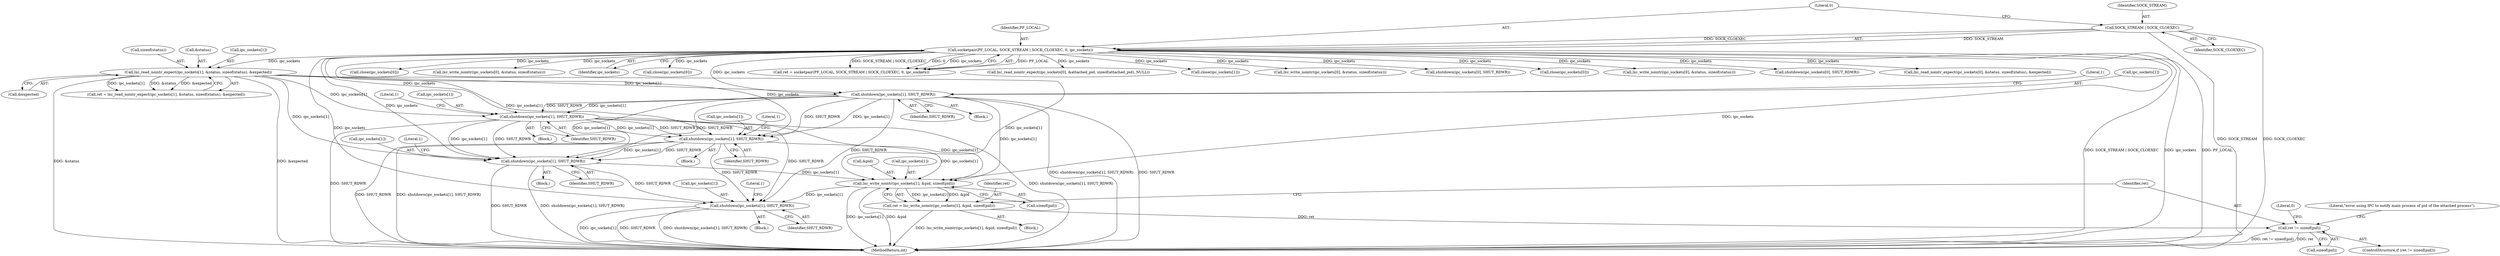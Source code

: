 digraph "0_lxc_5c3fcae78b63ac9dd56e36075903921bd9461f9e_0@API" {
"1000632" [label="(Call,lxc_write_nointr(ipc_sockets[1], &pid, sizeof(pid)))"];
"1000622" [label="(Call,shutdown(ipc_sockets[1], SHUT_RDWR))"];
"1000257" [label="(Call,socketpair(PF_LOCAL, SOCK_STREAM | SOCK_CLOEXEC, 0, ipc_sockets))"];
"1000259" [label="(Call,SOCK_STREAM | SOCK_CLOEXEC)"];
"1000511" [label="(Call,lxc_read_nointr_expect(ipc_sockets[1], &status, sizeof(status), &expected))"];
"1000572" [label="(Call,shutdown(ipc_sockets[1], SHUT_RDWR))"];
"1000528" [label="(Call,shutdown(ipc_sockets[1], SHUT_RDWR))"];
"1000550" [label="(Call,shutdown(ipc_sockets[1], SHUT_RDWR))"];
"1000630" [label="(Call,ret = lxc_write_nointr(ipc_sockets[1], &pid, sizeof(pid)))"];
"1000641" [label="(Call,ret != sizeof(pid))"];
"1000648" [label="(Call,shutdown(ipc_sockets[1], SHUT_RDWR))"];
"1000498" [label="(Call,close(ipc_sockets[0]))"];
"1000576" [label="(Identifier,SHUT_RDWR)"];
"1000547" [label="(Block,)"];
"1000258" [label="(Identifier,PF_LOCAL)"];
"1000642" [label="(Identifier,ret)"];
"1000444" [label="(Call,lxc_write_nointr(ipc_sockets[0], &status, sizeof(status)))"];
"1000622" [label="(Call,shutdown(ipc_sockets[1], SHUT_RDWR))"];
"1000263" [label="(Identifier,ipc_sockets)"];
"1000638" [label="(Call,sizeof(pid))"];
"1000550" [label="(Call,shutdown(ipc_sockets[1], SHUT_RDWR))"];
"1000636" [label="(Call,&pid)"];
"1000623" [label="(Call,ipc_sockets[1])"];
"1000512" [label="(Call,ipc_sockets[1])"];
"1000579" [label="(Literal,1)"];
"1000483" [label="(Call,close(ipc_sockets[0]))"];
"1000658" [label="(MethodReturn,int)"];
"1000572" [label="(Call,shutdown(ipc_sockets[1], SHUT_RDWR))"];
"1000255" [label="(Call,ret = socketpair(PF_LOCAL, SOCK_STREAM | SOCK_CLOEXEC, 0, ipc_sockets))"];
"1000649" [label="(Call,ipc_sockets[1])"];
"1000532" [label="(Identifier,SHUT_RDWR)"];
"1000629" [label="(Literal,1)"];
"1000262" [label="(Literal,0)"];
"1000648" [label="(Call,shutdown(ipc_sockets[1], SHUT_RDWR))"];
"1000640" [label="(ControlStructure,if (ret != sizeof(pid)))"];
"1000641" [label="(Call,ret != sizeof(pid))"];
"1000345" [label="(Call,lxc_read_nointr_expect(ipc_sockets[0], &attached_pid, sizeof(attached_pid), NULL))"];
"1000519" [label="(Call,&expected)"];
"1000261" [label="(Identifier,SOCK_CLOEXEC)"];
"1000535" [label="(Literal,1)"];
"1000633" [label="(Call,ipc_sockets[1])"];
"1000655" [label="(Literal,1)"];
"1000257" [label="(Call,socketpair(PF_LOCAL, SOCK_STREAM | SOCK_CLOEXEC, 0, ipc_sockets))"];
"1000302" [label="(Call,close(ipc_sockets[1]))"];
"1000327" [label="(Call,lxc_write_nointr(ipc_sockets[0], &status, sizeof(status)))"];
"1000632" [label="(Call,lxc_write_nointr(ipc_sockets[1], &pid, sizeof(pid)))"];
"1000478" [label="(Call,shutdown(ipc_sockets[0], SHUT_RDWR))"];
"1000465" [label="(Call,close(ipc_sockets[0]))"];
"1000657" [label="(Literal,0)"];
"1000557" [label="(Literal,1)"];
"1000134" [label="(Block,)"];
"1000643" [label="(Call,sizeof(pid))"];
"1000529" [label="(Call,ipc_sockets[1])"];
"1000569" [label="(Block,)"];
"1000511" [label="(Call,lxc_read_nointr_expect(ipc_sockets[1], &status, sizeof(status), &expected))"];
"1000652" [label="(Identifier,SHUT_RDWR)"];
"1000528" [label="(Call,shutdown(ipc_sockets[1], SHUT_RDWR))"];
"1000517" [label="(Call,sizeof(status))"];
"1000396" [label="(Call,lxc_write_nointr(ipc_sockets[0], &status, sizeof(status)))"];
"1000619" [label="(Block,)"];
"1000460" [label="(Call,shutdown(ipc_sockets[0], SHUT_RDWR))"];
"1000259" [label="(Call,SOCK_STREAM | SOCK_CLOEXEC)"];
"1000554" [label="(Identifier,SHUT_RDWR)"];
"1000417" [label="(Call,lxc_read_nointr_expect(ipc_sockets[0], &status, sizeof(status), &expected))"];
"1000645" [label="(Block,)"];
"1000525" [label="(Block,)"];
"1000551" [label="(Call,ipc_sockets[1])"];
"1000631" [label="(Identifier,ret)"];
"1000647" [label="(Literal,\"error using IPC to notify main process of pid of the attached process\")"];
"1000630" [label="(Call,ret = lxc_write_nointr(ipc_sockets[1], &pid, sizeof(pid)))"];
"1000509" [label="(Call,ret = lxc_read_nointr_expect(ipc_sockets[1], &status, sizeof(status), &expected))"];
"1000573" [label="(Call,ipc_sockets[1])"];
"1000260" [label="(Identifier,SOCK_STREAM)"];
"1000515" [label="(Call,&status)"];
"1000626" [label="(Identifier,SHUT_RDWR)"];
"1000632" -> "1000630"  [label="AST: "];
"1000632" -> "1000638"  [label="CFG: "];
"1000633" -> "1000632"  [label="AST: "];
"1000636" -> "1000632"  [label="AST: "];
"1000638" -> "1000632"  [label="AST: "];
"1000630" -> "1000632"  [label="CFG: "];
"1000632" -> "1000658"  [label="DDG: ipc_sockets[1]"];
"1000632" -> "1000658"  [label="DDG: &pid"];
"1000632" -> "1000630"  [label="DDG: ipc_sockets[1]"];
"1000632" -> "1000630"  [label="DDG: &pid"];
"1000622" -> "1000632"  [label="DDG: ipc_sockets[1]"];
"1000257" -> "1000632"  [label="DDG: ipc_sockets"];
"1000511" -> "1000632"  [label="DDG: ipc_sockets[1]"];
"1000572" -> "1000632"  [label="DDG: ipc_sockets[1]"];
"1000528" -> "1000632"  [label="DDG: ipc_sockets[1]"];
"1000550" -> "1000632"  [label="DDG: ipc_sockets[1]"];
"1000632" -> "1000648"  [label="DDG: ipc_sockets[1]"];
"1000622" -> "1000619"  [label="AST: "];
"1000622" -> "1000626"  [label="CFG: "];
"1000623" -> "1000622"  [label="AST: "];
"1000626" -> "1000622"  [label="AST: "];
"1000629" -> "1000622"  [label="CFG: "];
"1000622" -> "1000658"  [label="DDG: shutdown(ipc_sockets[1], SHUT_RDWR)"];
"1000622" -> "1000658"  [label="DDG: SHUT_RDWR"];
"1000257" -> "1000622"  [label="DDG: ipc_sockets"];
"1000511" -> "1000622"  [label="DDG: ipc_sockets[1]"];
"1000572" -> "1000622"  [label="DDG: ipc_sockets[1]"];
"1000572" -> "1000622"  [label="DDG: SHUT_RDWR"];
"1000528" -> "1000622"  [label="DDG: ipc_sockets[1]"];
"1000528" -> "1000622"  [label="DDG: SHUT_RDWR"];
"1000550" -> "1000622"  [label="DDG: ipc_sockets[1]"];
"1000550" -> "1000622"  [label="DDG: SHUT_RDWR"];
"1000622" -> "1000648"  [label="DDG: SHUT_RDWR"];
"1000257" -> "1000255"  [label="AST: "];
"1000257" -> "1000263"  [label="CFG: "];
"1000258" -> "1000257"  [label="AST: "];
"1000259" -> "1000257"  [label="AST: "];
"1000262" -> "1000257"  [label="AST: "];
"1000263" -> "1000257"  [label="AST: "];
"1000255" -> "1000257"  [label="CFG: "];
"1000257" -> "1000658"  [label="DDG: SOCK_STREAM | SOCK_CLOEXEC"];
"1000257" -> "1000658"  [label="DDG: ipc_sockets"];
"1000257" -> "1000658"  [label="DDG: PF_LOCAL"];
"1000257" -> "1000255"  [label="DDG: PF_LOCAL"];
"1000257" -> "1000255"  [label="DDG: SOCK_STREAM | SOCK_CLOEXEC"];
"1000257" -> "1000255"  [label="DDG: 0"];
"1000257" -> "1000255"  [label="DDG: ipc_sockets"];
"1000259" -> "1000257"  [label="DDG: SOCK_STREAM"];
"1000259" -> "1000257"  [label="DDG: SOCK_CLOEXEC"];
"1000257" -> "1000302"  [label="DDG: ipc_sockets"];
"1000257" -> "1000327"  [label="DDG: ipc_sockets"];
"1000257" -> "1000345"  [label="DDG: ipc_sockets"];
"1000257" -> "1000396"  [label="DDG: ipc_sockets"];
"1000257" -> "1000417"  [label="DDG: ipc_sockets"];
"1000257" -> "1000444"  [label="DDG: ipc_sockets"];
"1000257" -> "1000460"  [label="DDG: ipc_sockets"];
"1000257" -> "1000465"  [label="DDG: ipc_sockets"];
"1000257" -> "1000478"  [label="DDG: ipc_sockets"];
"1000257" -> "1000483"  [label="DDG: ipc_sockets"];
"1000257" -> "1000498"  [label="DDG: ipc_sockets"];
"1000257" -> "1000511"  [label="DDG: ipc_sockets"];
"1000257" -> "1000528"  [label="DDG: ipc_sockets"];
"1000257" -> "1000550"  [label="DDG: ipc_sockets"];
"1000257" -> "1000572"  [label="DDG: ipc_sockets"];
"1000257" -> "1000648"  [label="DDG: ipc_sockets"];
"1000259" -> "1000261"  [label="CFG: "];
"1000260" -> "1000259"  [label="AST: "];
"1000261" -> "1000259"  [label="AST: "];
"1000262" -> "1000259"  [label="CFG: "];
"1000259" -> "1000658"  [label="DDG: SOCK_STREAM"];
"1000259" -> "1000658"  [label="DDG: SOCK_CLOEXEC"];
"1000511" -> "1000509"  [label="AST: "];
"1000511" -> "1000519"  [label="CFG: "];
"1000512" -> "1000511"  [label="AST: "];
"1000515" -> "1000511"  [label="AST: "];
"1000517" -> "1000511"  [label="AST: "];
"1000519" -> "1000511"  [label="AST: "];
"1000509" -> "1000511"  [label="CFG: "];
"1000511" -> "1000658"  [label="DDG: &expected"];
"1000511" -> "1000658"  [label="DDG: &status"];
"1000511" -> "1000509"  [label="DDG: ipc_sockets[1]"];
"1000511" -> "1000509"  [label="DDG: &status"];
"1000511" -> "1000509"  [label="DDG: &expected"];
"1000511" -> "1000528"  [label="DDG: ipc_sockets[1]"];
"1000511" -> "1000550"  [label="DDG: ipc_sockets[1]"];
"1000511" -> "1000572"  [label="DDG: ipc_sockets[1]"];
"1000572" -> "1000569"  [label="AST: "];
"1000572" -> "1000576"  [label="CFG: "];
"1000573" -> "1000572"  [label="AST: "];
"1000576" -> "1000572"  [label="AST: "];
"1000579" -> "1000572"  [label="CFG: "];
"1000572" -> "1000658"  [label="DDG: shutdown(ipc_sockets[1], SHUT_RDWR)"];
"1000572" -> "1000658"  [label="DDG: SHUT_RDWR"];
"1000528" -> "1000572"  [label="DDG: ipc_sockets[1]"];
"1000528" -> "1000572"  [label="DDG: SHUT_RDWR"];
"1000550" -> "1000572"  [label="DDG: ipc_sockets[1]"];
"1000550" -> "1000572"  [label="DDG: SHUT_RDWR"];
"1000572" -> "1000648"  [label="DDG: SHUT_RDWR"];
"1000528" -> "1000525"  [label="AST: "];
"1000528" -> "1000532"  [label="CFG: "];
"1000529" -> "1000528"  [label="AST: "];
"1000532" -> "1000528"  [label="AST: "];
"1000535" -> "1000528"  [label="CFG: "];
"1000528" -> "1000658"  [label="DDG: shutdown(ipc_sockets[1], SHUT_RDWR)"];
"1000528" -> "1000658"  [label="DDG: SHUT_RDWR"];
"1000528" -> "1000550"  [label="DDG: ipc_sockets[1]"];
"1000528" -> "1000550"  [label="DDG: SHUT_RDWR"];
"1000528" -> "1000648"  [label="DDG: SHUT_RDWR"];
"1000550" -> "1000547"  [label="AST: "];
"1000550" -> "1000554"  [label="CFG: "];
"1000551" -> "1000550"  [label="AST: "];
"1000554" -> "1000550"  [label="AST: "];
"1000557" -> "1000550"  [label="CFG: "];
"1000550" -> "1000658"  [label="DDG: shutdown(ipc_sockets[1], SHUT_RDWR)"];
"1000550" -> "1000658"  [label="DDG: SHUT_RDWR"];
"1000550" -> "1000648"  [label="DDG: SHUT_RDWR"];
"1000630" -> "1000134"  [label="AST: "];
"1000631" -> "1000630"  [label="AST: "];
"1000642" -> "1000630"  [label="CFG: "];
"1000630" -> "1000658"  [label="DDG: lxc_write_nointr(ipc_sockets[1], &pid, sizeof(pid))"];
"1000630" -> "1000641"  [label="DDG: ret"];
"1000641" -> "1000640"  [label="AST: "];
"1000641" -> "1000643"  [label="CFG: "];
"1000642" -> "1000641"  [label="AST: "];
"1000643" -> "1000641"  [label="AST: "];
"1000647" -> "1000641"  [label="CFG: "];
"1000657" -> "1000641"  [label="CFG: "];
"1000641" -> "1000658"  [label="DDG: ret != sizeof(pid)"];
"1000641" -> "1000658"  [label="DDG: ret"];
"1000648" -> "1000645"  [label="AST: "];
"1000648" -> "1000652"  [label="CFG: "];
"1000649" -> "1000648"  [label="AST: "];
"1000652" -> "1000648"  [label="AST: "];
"1000655" -> "1000648"  [label="CFG: "];
"1000648" -> "1000658"  [label="DDG: SHUT_RDWR"];
"1000648" -> "1000658"  [label="DDG: shutdown(ipc_sockets[1], SHUT_RDWR)"];
"1000648" -> "1000658"  [label="DDG: ipc_sockets[1]"];
}
